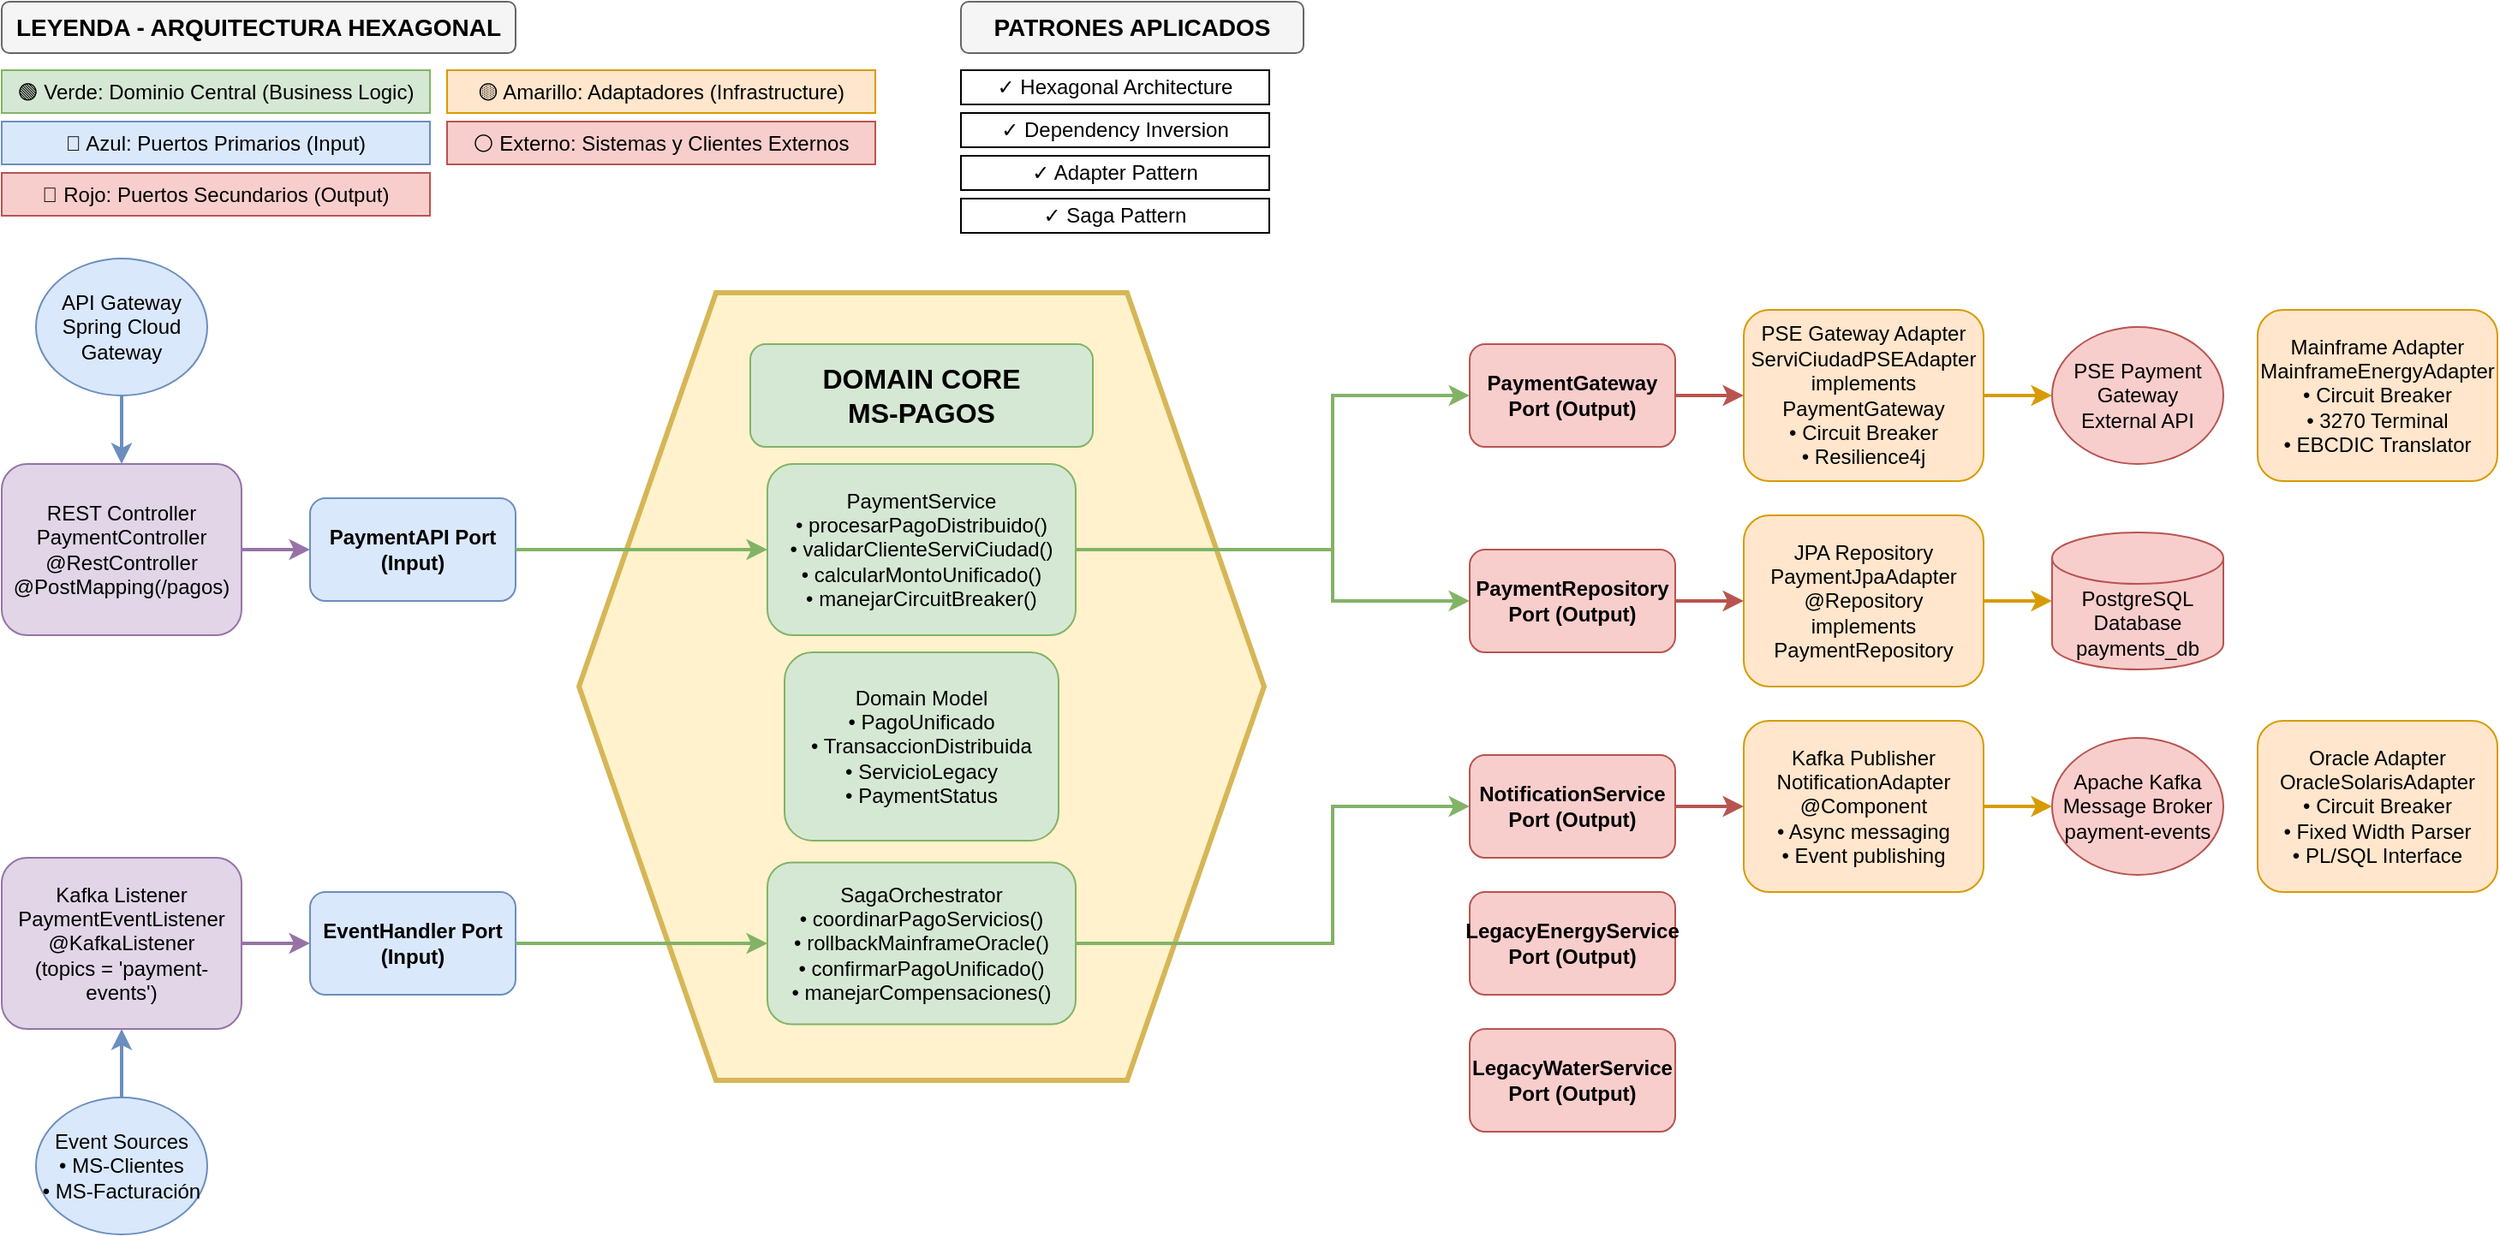 <mxfile version="28.1.2">
  <diagram name="Arquitectura Hexagonal - MS Pagos" id="5i3Ota7ALVAvuYVtO0DS">
    <mxGraphModel dx="2102" dy="1600" grid="1" gridSize="10" guides="1" tooltips="1" connect="1" arrows="1" fold="1" page="1" pageScale="1" pageWidth="1654" pageHeight="1169" math="0" shadow="0">
      <root>
        <mxCell id="0" />
        <mxCell id="1" parent="0" />
        <mxCell id="aMeshyzVQYug1ykIAZEQ-1" value="" style="shape=hexagon;perimeter=hexagonPerimeter2;whiteSpace=wrap;html=1;fixedSize=1;size=80;fillColor=#fff2cc;strokeColor=#d6b656;strokeWidth=3;" vertex="1" parent="1">
          <mxGeometry x="436" y="395" width="400" height="460" as="geometry" />
        </mxCell>
        <mxCell id="aMeshyzVQYug1ykIAZEQ-2" value="DOMAIN CORE&#xa;MS-PAGOS" style="rounded=1;whiteSpace=wrap;html=1;fillColor=#d5e8d4;strokeColor=#82b366;fontSize=16;fontStyle=1;" vertex="1" parent="1">
          <mxGeometry x="536" y="425" width="200" height="60" as="geometry" />
        </mxCell>
        <mxCell id="aMeshyzVQYug1ykIAZEQ-3" value="PaymentService&#xa;• procesarPagoDistribuido()&#xa;• validarClienteServiCiudad()&#xa;• calcularMontoUnificado()&#xa;• manejarCircuitBreaker()" style="rounded=1;whiteSpace=wrap;html=1;fillColor=#d5e8d4;strokeColor=#82b366;" vertex="1" parent="1">
          <mxGeometry x="546" y="495" width="180" height="100" as="geometry" />
        </mxCell>
        <mxCell id="aMeshyzVQYug1ykIAZEQ-4" value="SagaOrchestrator&#xa;• coordinarPagoServicios()&#xa;• rollbackMainframeOracle()&#xa;• confirmarPagoUnificado()&#xa;• manejarCompensaciones()" style="rounded=1;whiteSpace=wrap;html=1;fillColor=#d5e8d4;strokeColor=#82b366;" vertex="1" parent="1">
          <mxGeometry x="546" y="727.75" width="180" height="94.5" as="geometry" />
        </mxCell>
        <mxCell id="aMeshyzVQYug1ykIAZEQ-5" value="Domain Model&#xa;• PagoUnificado&#xa;• TransaccionDistribuida&#xa;• ServicioLegacy&#xa;• PaymentStatus" style="rounded=1;whiteSpace=wrap;html=1;fillColor=#d5e8d4;strokeColor=#82b366;" vertex="1" parent="1">
          <mxGeometry x="556" y="605" width="160" height="110" as="geometry" />
        </mxCell>
        <mxCell id="aMeshyzVQYug1ykIAZEQ-6" value="PaymentAPI Port&#xa;(Input)" style="rounded=1;whiteSpace=wrap;html=1;fillColor=#dae8fc;strokeColor=#6c8ebf;fontStyle=1;" vertex="1" parent="1">
          <mxGeometry x="279" y="515" width="120" height="60" as="geometry" />
        </mxCell>
        <mxCell id="aMeshyzVQYug1ykIAZEQ-7" value="EventHandler Port&#xa;(Input)" style="rounded=1;whiteSpace=wrap;html=1;fillColor=#dae8fc;strokeColor=#6c8ebf;fontStyle=1;" vertex="1" parent="1">
          <mxGeometry x="279" y="745" width="120" height="60" as="geometry" />
        </mxCell>
        <mxCell id="aMeshyzVQYug1ykIAZEQ-8" value="PaymentRepository&#xa;Port (Output)" style="rounded=1;whiteSpace=wrap;html=1;fillColor=#f8cecc;strokeColor=#b85450;fontStyle=1;" vertex="1" parent="1">
          <mxGeometry x="956" y="545" width="120" height="60" as="geometry" />
        </mxCell>
        <mxCell id="aMeshyzVQYug1ykIAZEQ-9" value="PaymentGateway&#xa;Port (Output)" style="rounded=1;whiteSpace=wrap;html=1;fillColor=#f8cecc;strokeColor=#b85450;fontStyle=1;" vertex="1" parent="1">
          <mxGeometry x="956" y="425" width="120" height="60" as="geometry" />
        </mxCell>
        <mxCell id="aMeshyzVQYug1ykIAZEQ-10" value="NotificationService&#xa;Port (Output)" style="rounded=1;whiteSpace=wrap;html=1;fillColor=#f8cecc;strokeColor=#b85450;fontStyle=1;" vertex="1" parent="1">
          <mxGeometry x="956" y="665" width="120" height="60" as="geometry" />
        </mxCell>
        <mxCell id="aMeshyzVQYug1ykIAZEQ-11" value="LegacyEnergyService&#xa;Port (Output)" style="rounded=1;whiteSpace=wrap;html=1;fillColor=#f8cecc;strokeColor=#b85450;fontStyle=1;" vertex="1" parent="1">
          <mxGeometry x="956" y="745" width="120" height="60" as="geometry" />
        </mxCell>
        <mxCell id="aMeshyzVQYug1ykIAZEQ-12" value="LegacyWaterService&#xa;Port (Output)" style="rounded=1;whiteSpace=wrap;html=1;fillColor=#f8cecc;strokeColor=#b85450;fontStyle=1;" vertex="1" parent="1">
          <mxGeometry x="956" y="825" width="120" height="60" as="geometry" />
        </mxCell>
        <mxCell id="aMeshyzVQYug1ykIAZEQ-13" value="REST Controller&#xa;PaymentController&#xa;@RestController&#xa;@PostMapping(/pagos)" style="rounded=1;whiteSpace=wrap;html=1;fillColor=#e1d5e7;strokeColor=#9673a6;" vertex="1" parent="1">
          <mxGeometry x="99" y="495" width="140" height="100" as="geometry" />
        </mxCell>
        <mxCell id="aMeshyzVQYug1ykIAZEQ-14" value="Kafka Listener&#xa;PaymentEventListener&#xa;@KafkaListener&#xa;(topics = &#39;payment-events&#39;)" style="rounded=1;whiteSpace=wrap;html=1;fillColor=#e1d5e7;strokeColor=#9673a6;" vertex="1" parent="1">
          <mxGeometry x="99" y="725" width="140" height="100" as="geometry" />
        </mxCell>
        <mxCell id="aMeshyzVQYug1ykIAZEQ-15" value="JPA Repository&#xa;PaymentJpaAdapter&#xa;@Repository&#xa;implements PaymentRepository" style="rounded=1;whiteSpace=wrap;html=1;fillColor=#ffe6cc;strokeColor=#d79b00;" vertex="1" parent="1">
          <mxGeometry x="1116" y="525" width="140" height="100" as="geometry" />
        </mxCell>
        <mxCell id="aMeshyzVQYug1ykIAZEQ-16" value="PSE Gateway Adapter&#xa;ServiCiudadPSEAdapter&#xa;implements PaymentGateway&#xa;• Circuit Breaker&#xa;• Resilience4j" style="rounded=1;whiteSpace=wrap;html=1;fillColor=#ffe6cc;strokeColor=#d79b00;" vertex="1" parent="1">
          <mxGeometry x="1116" y="405" width="140" height="100" as="geometry" />
        </mxCell>
        <mxCell id="aMeshyzVQYug1ykIAZEQ-17" value="Kafka Publisher&#xa;NotificationAdapter&#xa;@Component&#xa;• Async messaging&#xa;• Event publishing" style="rounded=1;whiteSpace=wrap;html=1;fillColor=#ffe6cc;strokeColor=#d79b00;" vertex="1" parent="1">
          <mxGeometry x="1116" y="645" width="140" height="100" as="geometry" />
        </mxCell>
        <mxCell id="aMeshyzVQYug1ykIAZEQ-18" value="Mainframe Adapter&#xa;MainframeEnergyAdapter&#xa;• Circuit Breaker&#xa;• 3270 Terminal&#xa;• EBCDIC Translator" style="rounded=1;whiteSpace=wrap;html=1;fillColor=#ffe6cc;strokeColor=#d79b00;" vertex="1" parent="1">
          <mxGeometry x="1416" y="405" width="140" height="100" as="geometry" />
        </mxCell>
        <mxCell id="aMeshyzVQYug1ykIAZEQ-19" value="Oracle Adapter&#xa;OracleSolarisAdapter&#xa;• Circuit Breaker&#xa;• Fixed Width Parser&#xa;• PL/SQL Interface" style="rounded=1;whiteSpace=wrap;html=1;fillColor=#ffe6cc;strokeColor=#d79b00;" vertex="1" parent="1">
          <mxGeometry x="1416" y="645" width="140" height="100" as="geometry" />
        </mxCell>
        <mxCell id="aMeshyzVQYug1ykIAZEQ-20" value="PostgreSQL&#xa;Database&#xa;payments_db" style="shape=cylinder3;whiteSpace=wrap;html=1;boundedLbl=1;backgroundOutline=1;size=15;fillColor=#f8cecc;strokeColor=#b85450;" vertex="1" parent="1">
          <mxGeometry x="1296" y="535" width="100" height="80" as="geometry" />
        </mxCell>
        <mxCell id="aMeshyzVQYug1ykIAZEQ-21" value="PSE Payment&#xa;Gateway&#xa;External API" style="ellipse;whiteSpace=wrap;html=1;fillColor=#f8cecc;strokeColor=#b85450;" vertex="1" parent="1">
          <mxGeometry x="1296" y="415" width="100" height="80" as="geometry" />
        </mxCell>
        <mxCell id="aMeshyzVQYug1ykIAZEQ-22" value="Apache Kafka&#xa;Message Broker&#xa;payment-events" style="ellipse;whiteSpace=wrap;html=1;fillColor=#f8cecc;strokeColor=#b85450;" vertex="1" parent="1">
          <mxGeometry x="1296" y="655" width="100" height="80" as="geometry" />
        </mxCell>
        <mxCell id="aMeshyzVQYug1ykIAZEQ-23" value="API Gateway&#xa;Spring Cloud&#xa;Gateway" style="ellipse;whiteSpace=wrap;html=1;fillColor=#dae8fc;strokeColor=#6c8ebf;" vertex="1" parent="1">
          <mxGeometry x="119" y="375" width="100" height="80" as="geometry" />
        </mxCell>
        <mxCell id="aMeshyzVQYug1ykIAZEQ-24" value="Event Sources&#xa;• MS-Clientes&#xa;• MS-Facturación" style="ellipse;whiteSpace=wrap;html=1;fillColor=#dae8fc;strokeColor=#6c8ebf;" vertex="1" parent="1">
          <mxGeometry x="119" y="865" width="100" height="80" as="geometry" />
        </mxCell>
        <mxCell id="aMeshyzVQYug1ykIAZEQ-25" style="edgeStyle=orthogonalEdgeStyle;rounded=0;orthogonalLoop=1;jettySize=auto;html=1;strokeWidth=2;strokeColor=#6c8ebf;" edge="1" parent="1" source="aMeshyzVQYug1ykIAZEQ-23" target="aMeshyzVQYug1ykIAZEQ-13">
          <mxGeometry relative="1" as="geometry" />
        </mxCell>
        <mxCell id="aMeshyzVQYug1ykIAZEQ-26" style="edgeStyle=orthogonalEdgeStyle;rounded=0;orthogonalLoop=1;jettySize=auto;html=1;strokeWidth=2;strokeColor=#9673a6;" edge="1" parent="1" source="aMeshyzVQYug1ykIAZEQ-13" target="aMeshyzVQYug1ykIAZEQ-6">
          <mxGeometry relative="1" as="geometry" />
        </mxCell>
        <mxCell id="aMeshyzVQYug1ykIAZEQ-27" style="edgeStyle=orthogonalEdgeStyle;rounded=0;orthogonalLoop=1;jettySize=auto;html=1;strokeWidth=2;strokeColor=#82b366;" edge="1" parent="1" source="aMeshyzVQYug1ykIAZEQ-6" target="aMeshyzVQYug1ykIAZEQ-3">
          <mxGeometry relative="1" as="geometry" />
        </mxCell>
        <mxCell id="aMeshyzVQYug1ykIAZEQ-28" style="edgeStyle=orthogonalEdgeStyle;rounded=0;orthogonalLoop=1;jettySize=auto;html=1;strokeWidth=2;strokeColor=#6c8ebf;" edge="1" parent="1" source="aMeshyzVQYug1ykIAZEQ-24" target="aMeshyzVQYug1ykIAZEQ-14">
          <mxGeometry relative="1" as="geometry" />
        </mxCell>
        <mxCell id="aMeshyzVQYug1ykIAZEQ-29" style="edgeStyle=orthogonalEdgeStyle;rounded=0;orthogonalLoop=1;jettySize=auto;html=1;strokeWidth=2;strokeColor=#9673a6;" edge="1" parent="1" source="aMeshyzVQYug1ykIAZEQ-14" target="aMeshyzVQYug1ykIAZEQ-7">
          <mxGeometry relative="1" as="geometry" />
        </mxCell>
        <mxCell id="aMeshyzVQYug1ykIAZEQ-30" style="edgeStyle=orthogonalEdgeStyle;rounded=0;orthogonalLoop=1;jettySize=auto;html=1;strokeWidth=2;strokeColor=#82b366;" edge="1" parent="1" source="aMeshyzVQYug1ykIAZEQ-7" target="aMeshyzVQYug1ykIAZEQ-4">
          <mxGeometry relative="1" as="geometry" />
        </mxCell>
        <mxCell id="aMeshyzVQYug1ykIAZEQ-31" style="edgeStyle=orthogonalEdgeStyle;rounded=0;orthogonalLoop=1;jettySize=auto;html=1;strokeWidth=2;strokeColor=#82b366;entryX=0;entryY=0.5;entryDx=0;entryDy=0;" edge="1" parent="1" source="aMeshyzVQYug1ykIAZEQ-3" target="aMeshyzVQYug1ykIAZEQ-8">
          <mxGeometry relative="1" as="geometry">
            <Array as="points">
              <mxPoint x="876" y="545" />
              <mxPoint x="876" y="575" />
            </Array>
          </mxGeometry>
        </mxCell>
        <mxCell id="aMeshyzVQYug1ykIAZEQ-32" style="edgeStyle=orthogonalEdgeStyle;rounded=0;orthogonalLoop=1;jettySize=auto;html=1;strokeWidth=2;strokeColor=#b85450;" edge="1" parent="1" source="aMeshyzVQYug1ykIAZEQ-8" target="aMeshyzVQYug1ykIAZEQ-15">
          <mxGeometry relative="1" as="geometry" />
        </mxCell>
        <mxCell id="aMeshyzVQYug1ykIAZEQ-33" style="edgeStyle=orthogonalEdgeStyle;rounded=0;orthogonalLoop=1;jettySize=auto;html=1;strokeWidth=2;strokeColor=#d79b00;" edge="1" parent="1" source="aMeshyzVQYug1ykIAZEQ-15" target="aMeshyzVQYug1ykIAZEQ-20">
          <mxGeometry relative="1" as="geometry" />
        </mxCell>
        <mxCell id="aMeshyzVQYug1ykIAZEQ-34" style="edgeStyle=orthogonalEdgeStyle;rounded=0;orthogonalLoop=1;jettySize=auto;html=1;strokeWidth=2;strokeColor=#82b366;entryX=0;entryY=0.5;entryDx=0;entryDy=0;" edge="1" parent="1" source="aMeshyzVQYug1ykIAZEQ-3" target="aMeshyzVQYug1ykIAZEQ-9">
          <mxGeometry relative="1" as="geometry">
            <Array as="points">
              <mxPoint x="876" y="545" />
              <mxPoint x="876" y="455" />
            </Array>
          </mxGeometry>
        </mxCell>
        <mxCell id="aMeshyzVQYug1ykIAZEQ-35" style="edgeStyle=orthogonalEdgeStyle;rounded=0;orthogonalLoop=1;jettySize=auto;html=1;strokeWidth=2;strokeColor=#b85450;" edge="1" parent="1" source="aMeshyzVQYug1ykIAZEQ-9" target="aMeshyzVQYug1ykIAZEQ-16">
          <mxGeometry relative="1" as="geometry" />
        </mxCell>
        <mxCell id="aMeshyzVQYug1ykIAZEQ-36" style="edgeStyle=orthogonalEdgeStyle;rounded=0;orthogonalLoop=1;jettySize=auto;html=1;strokeWidth=2;strokeColor=#d79b00;" edge="1" parent="1" source="aMeshyzVQYug1ykIAZEQ-16" target="aMeshyzVQYug1ykIAZEQ-21">
          <mxGeometry relative="1" as="geometry" />
        </mxCell>
        <mxCell id="aMeshyzVQYug1ykIAZEQ-37" style="edgeStyle=orthogonalEdgeStyle;rounded=0;orthogonalLoop=1;jettySize=auto;html=1;strokeWidth=2;strokeColor=#82b366;entryX=0;entryY=0.5;entryDx=0;entryDy=0;" edge="1" parent="1" source="aMeshyzVQYug1ykIAZEQ-4" target="aMeshyzVQYug1ykIAZEQ-10">
          <mxGeometry relative="1" as="geometry">
            <Array as="points">
              <mxPoint x="876" y="775" />
              <mxPoint x="876" y="695" />
            </Array>
          </mxGeometry>
        </mxCell>
        <mxCell id="aMeshyzVQYug1ykIAZEQ-38" style="edgeStyle=orthogonalEdgeStyle;rounded=0;orthogonalLoop=1;jettySize=auto;html=1;strokeWidth=2;strokeColor=#b85450;" edge="1" parent="1" source="aMeshyzVQYug1ykIAZEQ-10" target="aMeshyzVQYug1ykIAZEQ-17">
          <mxGeometry relative="1" as="geometry" />
        </mxCell>
        <mxCell id="aMeshyzVQYug1ykIAZEQ-39" style="edgeStyle=orthogonalEdgeStyle;rounded=0;orthogonalLoop=1;jettySize=auto;html=1;strokeWidth=2;strokeColor=#d79b00;" edge="1" parent="1" source="aMeshyzVQYug1ykIAZEQ-17" target="aMeshyzVQYug1ykIAZEQ-22">
          <mxGeometry relative="1" as="geometry" />
        </mxCell>
        <mxCell id="aMeshyzVQYug1ykIAZEQ-40" value="LEYENDA - ARQUITECTURA HEXAGONAL" style="rounded=1;whiteSpace=wrap;html=1;fillColor=#f5f5f5;strokeColor=#666666;fontSize=14;fontStyle=1;" vertex="1" parent="1">
          <mxGeometry x="99" y="225" width="300" height="30" as="geometry" />
        </mxCell>
        <mxCell id="aMeshyzVQYug1ykIAZEQ-41" value="🟢 Verde: Dominio Central (Business Logic)" style="rounded=0;whiteSpace=wrap;html=1;fillColor=#d5e8d4;strokeColor=#82b366;" vertex="1" parent="1">
          <mxGeometry x="99" y="265" width="250" height="25" as="geometry" />
        </mxCell>
        <mxCell id="aMeshyzVQYug1ykIAZEQ-42" value="🔵 Azul: Puertos Primarios (Input)" style="rounded=0;whiteSpace=wrap;html=1;fillColor=#dae8fc;strokeColor=#6c8ebf;" vertex="1" parent="1">
          <mxGeometry x="99" y="295" width="250" height="25" as="geometry" />
        </mxCell>
        <mxCell id="aMeshyzVQYug1ykIAZEQ-43" value="🔴 Rojo: Puertos Secundarios (Output)" style="rounded=0;whiteSpace=wrap;html=1;fillColor=#f8cecc;strokeColor=#b85450;" vertex="1" parent="1">
          <mxGeometry x="99" y="325" width="250" height="25" as="geometry" />
        </mxCell>
        <mxCell id="aMeshyzVQYug1ykIAZEQ-44" value="🟡 Amarillo: Adaptadores (Infrastructure)" style="rounded=0;whiteSpace=wrap;html=1;fillColor=#ffe6cc;strokeColor=#d79b00;" vertex="1" parent="1">
          <mxGeometry x="359" y="265" width="250" height="25" as="geometry" />
        </mxCell>
        <mxCell id="aMeshyzVQYug1ykIAZEQ-45" value="⚪ Externo: Sistemas y Clientes Externos" style="rounded=0;whiteSpace=wrap;html=1;fillColor=#f8cecc;strokeColor=#b85450;" vertex="1" parent="1">
          <mxGeometry x="359" y="295" width="250" height="25" as="geometry" />
        </mxCell>
        <mxCell id="aMeshyzVQYug1ykIAZEQ-46" value="PATRONES APLICADOS" style="rounded=1;whiteSpace=wrap;html=1;fillColor=#f5f5f5;strokeColor=#666666;fontSize=14;fontStyle=1;" vertex="1" parent="1">
          <mxGeometry x="659" y="225" width="200" height="30" as="geometry" />
        </mxCell>
        <mxCell id="aMeshyzVQYug1ykIAZEQ-47" value="✓ Hexagonal Architecture" style="rounded=0;whiteSpace=wrap;html=1;" vertex="1" parent="1">
          <mxGeometry x="659" y="265" width="180" height="20" as="geometry" />
        </mxCell>
        <mxCell id="aMeshyzVQYug1ykIAZEQ-48" value="✓ Dependency Inversion" style="rounded=0;whiteSpace=wrap;html=1;" vertex="1" parent="1">
          <mxGeometry x="659" y="290" width="180" height="20" as="geometry" />
        </mxCell>
        <mxCell id="aMeshyzVQYug1ykIAZEQ-49" value="✓ Adapter Pattern" style="rounded=0;whiteSpace=wrap;html=1;" vertex="1" parent="1">
          <mxGeometry x="659" y="315" width="180" height="20" as="geometry" />
        </mxCell>
        <mxCell id="aMeshyzVQYug1ykIAZEQ-50" value="✓ Saga Pattern" style="rounded=0;whiteSpace=wrap;html=1;" vertex="1" parent="1">
          <mxGeometry x="659" y="340" width="180" height="20" as="geometry" />
        </mxCell>
      </root>
    </mxGraphModel>
  </diagram>
</mxfile>
